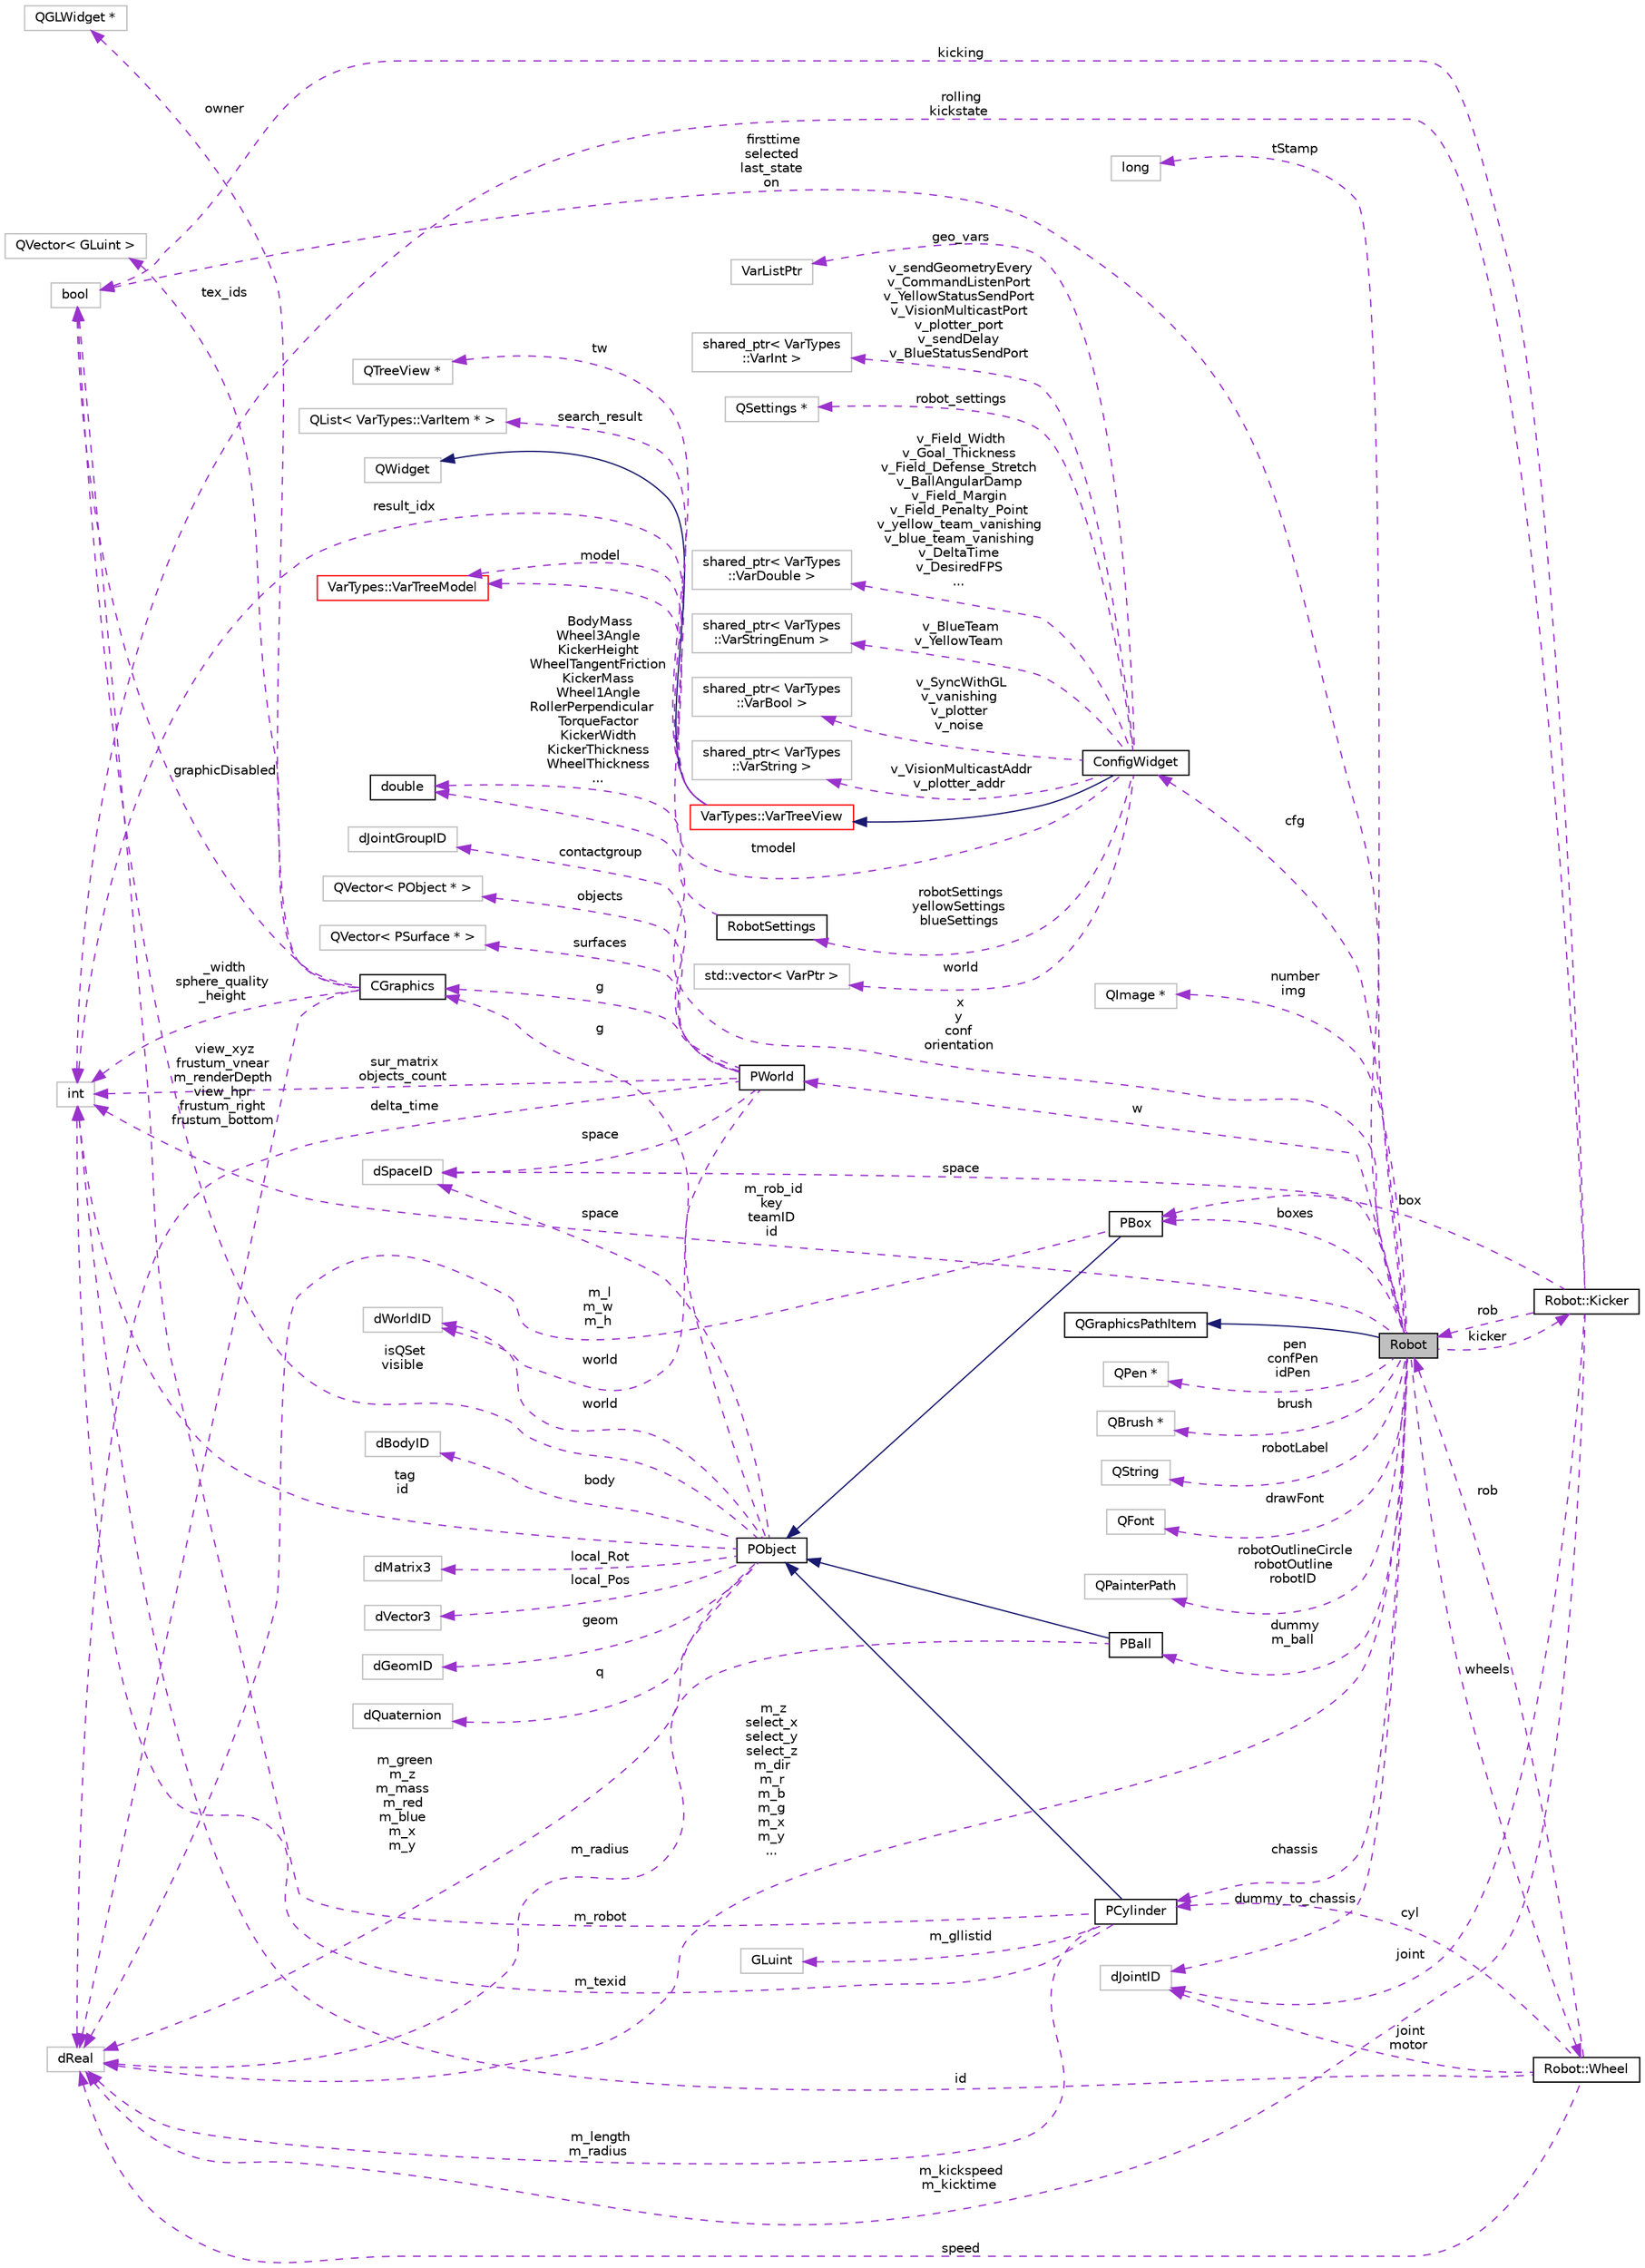 digraph "Robot"
{
 // INTERACTIVE_SVG=YES
  edge [fontname="Helvetica",fontsize="10",labelfontname="Helvetica",labelfontsize="10"];
  node [fontname="Helvetica",fontsize="10",shape=record];
  rankdir="LR";
  Node1 [label="Robot",height=0.2,width=0.4,color="black", fillcolor="grey75", style="filled", fontcolor="black"];
  Node2 -> Node1 [dir="back",color="midnightblue",fontsize="10",style="solid",fontname="Helvetica"];
  Node2 [label="QGraphicsPathItem",height=0.2,width=0.4,color="black", fillcolor="white", style="filled",URL="$d6/d22/class_q_graphics_path_item.html"];
  Node3 -> Node1 [dir="back",color="darkorchid3",fontsize="10",style="dashed",label=" space" ,fontname="Helvetica"];
  Node3 [label="dSpaceID",height=0.2,width=0.4,color="grey75", fillcolor="white", style="filled"];
  Node4 -> Node1 [dir="back",color="darkorchid3",fontsize="10",style="dashed",label=" pen\nconfPen\nidPen" ,fontname="Helvetica"];
  Node4 [label="QPen *",height=0.2,width=0.4,color="grey75", fillcolor="white", style="filled"];
  Node5 -> Node1 [dir="back",color="darkorchid3",fontsize="10",style="dashed",label=" x\ny\nconf\norientation" ,fontname="Helvetica"];
  Node5 [label="double",height=0.2,width=0.4,color="black", fillcolor="white", style="filled",URL="$df/de6/classdouble.html"];
  Node6 -> Node1 [dir="back",color="darkorchid3",fontsize="10",style="dashed",label=" w" ,fontname="Helvetica"];
  Node6 [label="PWorld",height=0.2,width=0.4,color="black", fillcolor="white", style="filled",URL="$de/d29/class_p_world.html"];
  Node3 -> Node6 [dir="back",color="darkorchid3",fontsize="10",style="dashed",label=" space" ,fontname="Helvetica"];
  Node7 -> Node6 [dir="back",color="darkorchid3",fontsize="10",style="dashed",label=" g" ,fontname="Helvetica"];
  Node7 [label="CGraphics",height=0.2,width=0.4,color="black", fillcolor="white", style="filled",URL="$dc/d90/class_c_graphics.html"];
  Node8 -> Node7 [dir="back",color="darkorchid3",fontsize="10",style="dashed",label=" _width\nsphere_quality\n_height" ,fontname="Helvetica"];
  Node8 [label="int",height=0.2,width=0.4,color="grey75", fillcolor="white", style="filled"];
  Node9 -> Node7 [dir="back",color="darkorchid3",fontsize="10",style="dashed",label=" graphicDisabled" ,fontname="Helvetica"];
  Node9 [label="bool",height=0.2,width=0.4,color="grey75", fillcolor="white", style="filled"];
  Node10 -> Node7 [dir="back",color="darkorchid3",fontsize="10",style="dashed",label=" owner" ,fontname="Helvetica"];
  Node10 [label="QGLWidget *",height=0.2,width=0.4,color="grey75", fillcolor="white", style="filled"];
  Node11 -> Node7 [dir="back",color="darkorchid3",fontsize="10",style="dashed",label=" tex_ids" ,fontname="Helvetica"];
  Node11 [label="QVector\< GLuint \>",height=0.2,width=0.4,color="grey75", fillcolor="white", style="filled"];
  Node12 -> Node7 [dir="back",color="darkorchid3",fontsize="10",style="dashed",label=" view_xyz\nfrustum_vnear\nm_renderDepth\nview_hpr\nfrustum_right\nfrustum_bottom" ,fontname="Helvetica"];
  Node12 [label="dReal",height=0.2,width=0.4,color="grey75", fillcolor="white", style="filled"];
  Node13 -> Node6 [dir="back",color="darkorchid3",fontsize="10",style="dashed",label=" surfaces" ,fontname="Helvetica"];
  Node13 [label="QVector\< PSurface * \>",height=0.2,width=0.4,color="grey75", fillcolor="white", style="filled"];
  Node14 -> Node6 [dir="back",color="darkorchid3",fontsize="10",style="dashed",label=" contactgroup" ,fontname="Helvetica"];
  Node14 [label="dJointGroupID",height=0.2,width=0.4,color="grey75", fillcolor="white", style="filled"];
  Node8 -> Node6 [dir="back",color="darkorchid3",fontsize="10",style="dashed",label=" sur_matrix\nobjects_count" ,fontname="Helvetica"];
  Node12 -> Node6 [dir="back",color="darkorchid3",fontsize="10",style="dashed",label=" delta_time" ,fontname="Helvetica"];
  Node15 -> Node6 [dir="back",color="darkorchid3",fontsize="10",style="dashed",label=" world" ,fontname="Helvetica"];
  Node15 [label="dWorldID",height=0.2,width=0.4,color="grey75", fillcolor="white", style="filled"];
  Node16 -> Node6 [dir="back",color="darkorchid3",fontsize="10",style="dashed",label=" objects" ,fontname="Helvetica"];
  Node16 [label="QVector\< PObject * \>",height=0.2,width=0.4,color="grey75", fillcolor="white", style="filled"];
  Node17 -> Node1 [dir="back",color="darkorchid3",fontsize="10",style="dashed",label=" brush" ,fontname="Helvetica"];
  Node17 [label="QBrush *",height=0.2,width=0.4,color="grey75", fillcolor="white", style="filled"];
  Node18 -> Node1 [dir="back",color="darkorchid3",fontsize="10",style="dashed",label=" robotLabel" ,fontname="Helvetica"];
  Node18 [label="QString",height=0.2,width=0.4,color="grey75", fillcolor="white", style="filled"];
  Node19 -> Node1 [dir="back",color="darkorchid3",fontsize="10",style="dashed",label=" dummy_to_chassis" ,fontname="Helvetica"];
  Node19 [label="dJointID",height=0.2,width=0.4,color="grey75", fillcolor="white", style="filled"];
  Node20 -> Node1 [dir="back",color="darkorchid3",fontsize="10",style="dashed",label=" chassis" ,fontname="Helvetica"];
  Node20 [label="PCylinder",height=0.2,width=0.4,color="black", fillcolor="white", style="filled",URL="$db/de1/class_p_cylinder.html"];
  Node21 -> Node20 [dir="back",color="midnightblue",fontsize="10",style="solid",fontname="Helvetica"];
  Node21 [label="PObject",height=0.2,width=0.4,color="black", fillcolor="white", style="filled",URL="$d1/d18/class_p_object.html"];
  Node3 -> Node21 [dir="back",color="darkorchid3",fontsize="10",style="dashed",label=" space" ,fontname="Helvetica"];
  Node7 -> Node21 [dir="back",color="darkorchid3",fontsize="10",style="dashed",label=" g" ,fontname="Helvetica"];
  Node22 -> Node21 [dir="back",color="darkorchid3",fontsize="10",style="dashed",label=" local_Rot" ,fontname="Helvetica"];
  Node22 [label="dMatrix3",height=0.2,width=0.4,color="grey75", fillcolor="white", style="filled"];
  Node23 -> Node21 [dir="back",color="darkorchid3",fontsize="10",style="dashed",label=" local_Pos" ,fontname="Helvetica"];
  Node23 [label="dVector3",height=0.2,width=0.4,color="grey75", fillcolor="white", style="filled"];
  Node8 -> Node21 [dir="back",color="darkorchid3",fontsize="10",style="dashed",label=" tag\nid" ,fontname="Helvetica"];
  Node9 -> Node21 [dir="back",color="darkorchid3",fontsize="10",style="dashed",label=" isQSet\nvisible" ,fontname="Helvetica"];
  Node12 -> Node21 [dir="back",color="darkorchid3",fontsize="10",style="dashed",label=" m_green\nm_z\nm_mass\nm_red\nm_blue\nm_x\nm_y" ,fontname="Helvetica"];
  Node15 -> Node21 [dir="back",color="darkorchid3",fontsize="10",style="dashed",label=" world" ,fontname="Helvetica"];
  Node24 -> Node21 [dir="back",color="darkorchid3",fontsize="10",style="dashed",label=" geom" ,fontname="Helvetica"];
  Node24 [label="dGeomID",height=0.2,width=0.4,color="grey75", fillcolor="white", style="filled"];
  Node25 -> Node21 [dir="back",color="darkorchid3",fontsize="10",style="dashed",label=" q" ,fontname="Helvetica"];
  Node25 [label="dQuaternion",height=0.2,width=0.4,color="grey75", fillcolor="white", style="filled"];
  Node26 -> Node21 [dir="back",color="darkorchid3",fontsize="10",style="dashed",label=" body" ,fontname="Helvetica"];
  Node26 [label="dBodyID",height=0.2,width=0.4,color="grey75", fillcolor="white", style="filled"];
  Node8 -> Node20 [dir="back",color="darkorchid3",fontsize="10",style="dashed",label=" m_texid" ,fontname="Helvetica"];
  Node9 -> Node20 [dir="back",color="darkorchid3",fontsize="10",style="dashed",label=" m_robot" ,fontname="Helvetica"];
  Node12 -> Node20 [dir="back",color="darkorchid3",fontsize="10",style="dashed",label=" m_length\nm_radius" ,fontname="Helvetica"];
  Node27 -> Node20 [dir="back",color="darkorchid3",fontsize="10",style="dashed",label=" m_gllistid" ,fontname="Helvetica"];
  Node27 [label="GLuint",height=0.2,width=0.4,color="grey75", fillcolor="white", style="filled"];
  Node28 -> Node1 [dir="back",color="darkorchid3",fontsize="10",style="dashed",label=" drawFont" ,fontname="Helvetica"];
  Node28 [label="QFont",height=0.2,width=0.4,color="grey75", fillcolor="white", style="filled"];
  Node8 -> Node1 [dir="back",color="darkorchid3",fontsize="10",style="dashed",label=" m_rob_id\nkey\nteamID\nid" ,fontname="Helvetica"];
  Node29 -> Node1 [dir="back",color="darkorchid3",fontsize="10",style="dashed",label=" dummy\nm_ball" ,fontname="Helvetica"];
  Node29 [label="PBall",height=0.2,width=0.4,color="black", fillcolor="white", style="filled",URL="$d5/d9b/class_p_ball.html"];
  Node21 -> Node29 [dir="back",color="midnightblue",fontsize="10",style="solid",fontname="Helvetica"];
  Node12 -> Node29 [dir="back",color="darkorchid3",fontsize="10",style="dashed",label=" m_radius" ,fontname="Helvetica"];
  Node30 -> Node1 [dir="back",color="darkorchid3",fontsize="10",style="dashed",label=" robotOutlineCircle\nrobotOutline\nrobotID" ,fontname="Helvetica"];
  Node30 [label="QPainterPath",height=0.2,width=0.4,color="grey75", fillcolor="white", style="filled"];
  Node9 -> Node1 [dir="back",color="darkorchid3",fontsize="10",style="dashed",label=" firsttime\nselected\nlast_state\non" ,fontname="Helvetica"];
  Node12 -> Node1 [dir="back",color="darkorchid3",fontsize="10",style="dashed",label=" m_z\nselect_x\nselect_y\nselect_z\nm_dir\nm_r\nm_b\nm_g\nm_x\nm_y\n..." ,fontname="Helvetica"];
  Node31 -> Node1 [dir="back",color="darkorchid3",fontsize="10",style="dashed",label=" boxes" ,fontname="Helvetica"];
  Node31 [label="PBox",height=0.2,width=0.4,color="black", fillcolor="white", style="filled",URL="$db/d7a/class_p_box.html"];
  Node21 -> Node31 [dir="back",color="midnightblue",fontsize="10",style="solid",fontname="Helvetica"];
  Node12 -> Node31 [dir="back",color="darkorchid3",fontsize="10",style="dashed",label=" m_l\nm_w\nm_h" ,fontname="Helvetica"];
  Node32 -> Node1 [dir="back",color="darkorchid3",fontsize="10",style="dashed",label=" tStamp" ,fontname="Helvetica"];
  Node32 [label="long",height=0.2,width=0.4,color="grey75", fillcolor="white", style="filled"];
  Node33 -> Node1 [dir="back",color="darkorchid3",fontsize="10",style="dashed",label=" kicker" ,fontname="Helvetica"];
  Node33 [label="Robot::Kicker",height=0.2,width=0.4,color="black", fillcolor="white", style="filled",URL="$d0/df4/class_robot_1_1_kicker.html"];
  Node19 -> Node33 [dir="back",color="darkorchid3",fontsize="10",style="dashed",label=" joint" ,fontname="Helvetica"];
  Node1 -> Node33 [dir="back",color="darkorchid3",fontsize="10",style="dashed",label=" rob" ,fontname="Helvetica"];
  Node8 -> Node33 [dir="back",color="darkorchid3",fontsize="10",style="dashed",label=" rolling\nkickstate" ,fontname="Helvetica"];
  Node9 -> Node33 [dir="back",color="darkorchid3",fontsize="10",style="dashed",label=" kicking" ,fontname="Helvetica"];
  Node12 -> Node33 [dir="back",color="darkorchid3",fontsize="10",style="dashed",label=" m_kickspeed\nm_kicktime" ,fontname="Helvetica"];
  Node31 -> Node33 [dir="back",color="darkorchid3",fontsize="10",style="dashed",label=" box" ,fontname="Helvetica"];
  Node34 -> Node1 [dir="back",color="darkorchid3",fontsize="10",style="dashed",label=" cfg" ,fontname="Helvetica"];
  Node34 [label="ConfigWidget",height=0.2,width=0.4,color="black", fillcolor="white", style="filled",URL="$d6/d55/class_config_widget.html"];
  Node35 -> Node34 [dir="back",color="midnightblue",fontsize="10",style="solid",fontname="Helvetica"];
  Node35 [label="VarTypes::VarTreeView",height=0.2,width=0.4,color="red", fillcolor="white", style="filled",URL="$df/d7d/class_var_types_1_1_var_tree_view.html",tooltip="The &#39;view&#39; using a QTreeView for displaying VarTypes in the QT4 Item-Model. "];
  Node36 -> Node35 [dir="back",color="midnightblue",fontsize="10",style="solid",fontname="Helvetica"];
  Node36 [label="QWidget",height=0.2,width=0.4,color="grey75", fillcolor="white", style="filled"];
  Node37 -> Node35 [dir="back",color="darkorchid3",fontsize="10",style="dashed",label=" tw" ,fontname="Helvetica"];
  Node37 [label="QTreeView *",height=0.2,width=0.4,color="grey75", fillcolor="white", style="filled"];
  Node38 -> Node35 [dir="back",color="darkorchid3",fontsize="10",style="dashed",label=" search_result" ,fontname="Helvetica"];
  Node38 [label="QList\< VarTypes::VarItem * \>",height=0.2,width=0.4,color="grey75", fillcolor="white", style="filled"];
  Node8 -> Node35 [dir="back",color="darkorchid3",fontsize="10",style="dashed",label=" result_idx" ,fontname="Helvetica"];
  Node39 -> Node35 [dir="back",color="darkorchid3",fontsize="10",style="dashed",label=" model" ,fontname="Helvetica"];
  Node39 [label="VarTypes::VarTreeModel",height=0.2,width=0.4,color="red", fillcolor="white", style="filled",URL="$dc/d23/class_var_types_1_1_var_tree_model.html",tooltip="The &#39;item-model&#39; inheriting QStandardItemModel for displaying VarTypes in the QT4 Item-Model..."];
  Node40 -> Node34 [dir="back",color="darkorchid3",fontsize="10",style="dashed",label=" v_VisionMulticastAddr\nv_plotter_addr" ,fontname="Helvetica"];
  Node40 [label="shared_ptr\< VarTypes\l::VarString \>",height=0.2,width=0.4,color="grey75", fillcolor="white", style="filled"];
  Node41 -> Node34 [dir="back",color="darkorchid3",fontsize="10",style="dashed",label=" world" ,fontname="Helvetica"];
  Node41 [label="std::vector\< VarPtr \>",height=0.2,width=0.4,color="grey75", fillcolor="white", style="filled"];
  Node42 -> Node34 [dir="back",color="darkorchid3",fontsize="10",style="dashed",label=" geo_vars" ,fontname="Helvetica"];
  Node42 [label="VarListPtr",height=0.2,width=0.4,color="grey75", fillcolor="white", style="filled"];
  Node43 -> Node34 [dir="back",color="darkorchid3",fontsize="10",style="dashed",label=" v_sendGeometryEvery\nv_CommandListenPort\nv_YellowStatusSendPort\nv_VisionMulticastPort\nv_plotter_port\nv_sendDelay\nv_BlueStatusSendPort" ,fontname="Helvetica"];
  Node43 [label="shared_ptr\< VarTypes\l::VarInt \>",height=0.2,width=0.4,color="grey75", fillcolor="white", style="filled"];
  Node44 -> Node34 [dir="back",color="darkorchid3",fontsize="10",style="dashed",label=" robot_settings" ,fontname="Helvetica"];
  Node44 [label="QSettings *",height=0.2,width=0.4,color="grey75", fillcolor="white", style="filled"];
  Node39 -> Node34 [dir="back",color="darkorchid3",fontsize="10",style="dashed",label=" tmodel" ,fontname="Helvetica"];
  Node45 -> Node34 [dir="back",color="darkorchid3",fontsize="10",style="dashed",label=" v_Field_Width\nv_Goal_Thickness\nv_Field_Defense_Stretch\nv_BallAngularDamp\nv_Field_Margin\nv_Field_Penalty_Point\nv_yellow_team_vanishing\nv_blue_team_vanishing\nv_DeltaTime\nv_DesiredFPS\n..." ,fontname="Helvetica"];
  Node45 [label="shared_ptr\< VarTypes\l::VarDouble \>",height=0.2,width=0.4,color="grey75", fillcolor="white", style="filled"];
  Node46 -> Node34 [dir="back",color="darkorchid3",fontsize="10",style="dashed",label=" v_BlueTeam\nv_YellowTeam" ,fontname="Helvetica"];
  Node46 [label="shared_ptr\< VarTypes\l::VarStringEnum \>",height=0.2,width=0.4,color="grey75", fillcolor="white", style="filled"];
  Node47 -> Node34 [dir="back",color="darkorchid3",fontsize="10",style="dashed",label=" robotSettings\nyellowSettings\nblueSettings" ,fontname="Helvetica"];
  Node47 [label="RobotSettings",height=0.2,width=0.4,color="black", fillcolor="white", style="filled",URL="$d1/d0e/class_robot_settings.html"];
  Node5 -> Node47 [dir="back",color="darkorchid3",fontsize="10",style="dashed",label=" BodyMass\nWheel3Angle\nKickerHeight\nWheelTangentFriction\nKickerMass\nWheel1Angle\nRollerPerpendicular\lTorqueFactor\nKickerWidth\nKickerThickness\nWheelThickness\n..." ,fontname="Helvetica"];
  Node48 -> Node34 [dir="back",color="darkorchid3",fontsize="10",style="dashed",label=" v_SyncWithGL\nv_vanishing\nv_plotter\nv_noise" ,fontname="Helvetica"];
  Node48 [label="shared_ptr\< VarTypes\l::VarBool \>",height=0.2,width=0.4,color="grey75", fillcolor="white", style="filled"];
  Node49 -> Node1 [dir="back",color="darkorchid3",fontsize="10",style="dashed",label=" wheels" ,fontname="Helvetica"];
  Node49 [label="Robot::Wheel",height=0.2,width=0.4,color="black", fillcolor="white", style="filled",URL="$dd/d2c/class_robot_1_1_wheel.html"];
  Node19 -> Node49 [dir="back",color="darkorchid3",fontsize="10",style="dashed",label=" joint\nmotor" ,fontname="Helvetica"];
  Node20 -> Node49 [dir="back",color="darkorchid3",fontsize="10",style="dashed",label=" cyl" ,fontname="Helvetica"];
  Node1 -> Node49 [dir="back",color="darkorchid3",fontsize="10",style="dashed",label=" rob" ,fontname="Helvetica"];
  Node8 -> Node49 [dir="back",color="darkorchid3",fontsize="10",style="dashed",label=" id" ,fontname="Helvetica"];
  Node12 -> Node49 [dir="back",color="darkorchid3",fontsize="10",style="dashed",label=" speed" ,fontname="Helvetica"];
  Node50 -> Node1 [dir="back",color="darkorchid3",fontsize="10",style="dashed",label=" number\nimg" ,fontname="Helvetica"];
  Node50 [label="QImage *",height=0.2,width=0.4,color="grey75", fillcolor="white", style="filled"];
}
